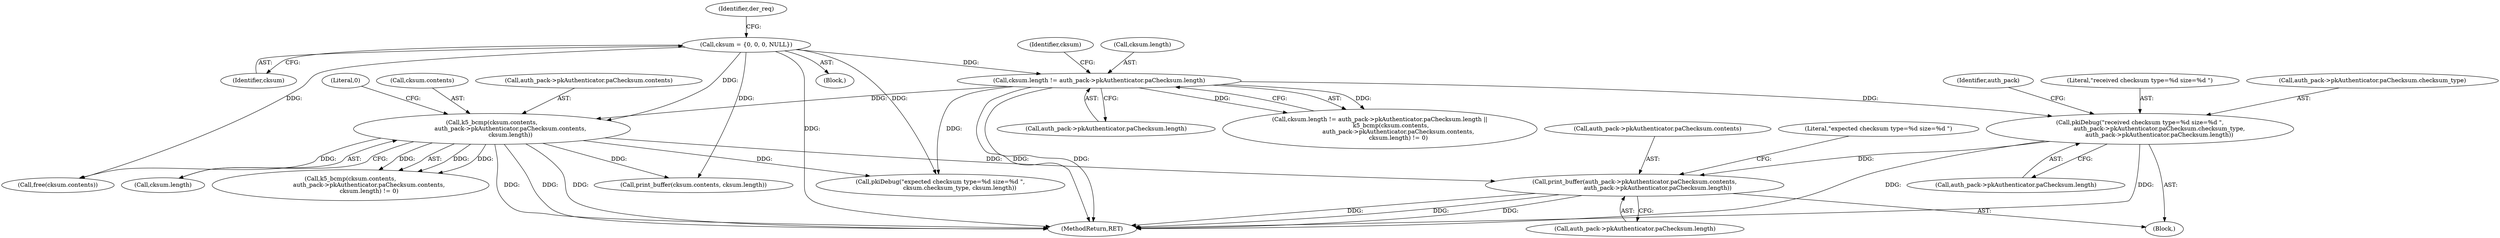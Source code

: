 digraph "0_krb5_e3b5a5e5267818c97750b266df50b6a3d4649604_1@pointer" {
"1000705" [label="(Call,print_buffer(auth_pack->pkAuthenticator.paChecksum.contents,\n                         auth_pack->pkAuthenticator.paChecksum.length))"];
"1000659" [label="(Call,k5_bcmp(cksum.contents,\n                    auth_pack->pkAuthenticator.paChecksum.contents,\n                    cksum.length))"];
"1000155" [label="(Call,cksum = {0, 0, 0, NULL})"];
"1000647" [label="(Call,cksum.length != auth_pack->pkAuthenticator.paChecksum.length)"];
"1000689" [label="(Call,pkiDebug(\"received checksum type=%d size=%d \",\n                     auth_pack->pkAuthenticator.paChecksum.checksum_type,\n                     auth_pack->pkAuthenticator.paChecksum.length))"];
"1000674" [label="(Block,)"];
"1000119" [label="(Block,)"];
"1000953" [label="(MethodReturn,RET)"];
"1000705" [label="(Call,print_buffer(auth_pack->pkAuthenticator.paChecksum.contents,\n                         auth_pack->pkAuthenticator.paChecksum.length))"];
"1000156" [label="(Identifier,cksum)"];
"1000651" [label="(Call,auth_pack->pkAuthenticator.paChecksum.length)"];
"1000673" [label="(Literal,0)"];
"1000706" [label="(Call,auth_pack->pkAuthenticator.paChecksum.contents)"];
"1000690" [label="(Literal,\"received checksum type=%d size=%d \")"];
"1000915" [label="(Call,free(cksum.contents))"];
"1000720" [label="(Call,pkiDebug(\"expected checksum type=%d size=%d \",\n                     cksum.checksum_type, cksum.length))"];
"1000155" [label="(Call,cksum = {0, 0, 0, NULL})"];
"1000646" [label="(Call,cksum.length != auth_pack->pkAuthenticator.paChecksum.length ||\n            k5_bcmp(cksum.contents,\n                    auth_pack->pkAuthenticator.paChecksum.contents,\n                    cksum.length) != 0)"];
"1000647" [label="(Call,cksum.length != auth_pack->pkAuthenticator.paChecksum.length)"];
"1000660" [label="(Call,cksum.contents)"];
"1000691" [label="(Call,auth_pack->pkAuthenticator.paChecksum.checksum_type)"];
"1000648" [label="(Call,cksum.length)"];
"1000713" [label="(Call,auth_pack->pkAuthenticator.paChecksum.length)"];
"1000698" [label="(Call,auth_pack->pkAuthenticator.paChecksum.length)"];
"1000670" [label="(Call,cksum.length)"];
"1000661" [label="(Identifier,cksum)"];
"1000159" [label="(Identifier,der_req)"];
"1000709" [label="(Identifier,auth_pack)"];
"1000689" [label="(Call,pkiDebug(\"received checksum type=%d size=%d \",\n                     auth_pack->pkAuthenticator.paChecksum.checksum_type,\n                     auth_pack->pkAuthenticator.paChecksum.length))"];
"1000658" [label="(Call,k5_bcmp(cksum.contents,\n                    auth_pack->pkAuthenticator.paChecksum.contents,\n                    cksum.length) != 0)"];
"1000721" [label="(Literal,\"expected checksum type=%d size=%d \")"];
"1000663" [label="(Call,auth_pack->pkAuthenticator.paChecksum.contents)"];
"1000728" [label="(Call,print_buffer(cksum.contents, cksum.length))"];
"1000659" [label="(Call,k5_bcmp(cksum.contents,\n                    auth_pack->pkAuthenticator.paChecksum.contents,\n                    cksum.length))"];
"1000705" -> "1000674"  [label="AST: "];
"1000705" -> "1000713"  [label="CFG: "];
"1000706" -> "1000705"  [label="AST: "];
"1000713" -> "1000705"  [label="AST: "];
"1000721" -> "1000705"  [label="CFG: "];
"1000705" -> "1000953"  [label="DDG: "];
"1000705" -> "1000953"  [label="DDG: "];
"1000705" -> "1000953"  [label="DDG: "];
"1000659" -> "1000705"  [label="DDG: "];
"1000689" -> "1000705"  [label="DDG: "];
"1000659" -> "1000658"  [label="AST: "];
"1000659" -> "1000670"  [label="CFG: "];
"1000660" -> "1000659"  [label="AST: "];
"1000663" -> "1000659"  [label="AST: "];
"1000670" -> "1000659"  [label="AST: "];
"1000673" -> "1000659"  [label="CFG: "];
"1000659" -> "1000953"  [label="DDG: "];
"1000659" -> "1000953"  [label="DDG: "];
"1000659" -> "1000953"  [label="DDG: "];
"1000659" -> "1000658"  [label="DDG: "];
"1000659" -> "1000658"  [label="DDG: "];
"1000659" -> "1000658"  [label="DDG: "];
"1000155" -> "1000659"  [label="DDG: "];
"1000647" -> "1000659"  [label="DDG: "];
"1000659" -> "1000720"  [label="DDG: "];
"1000659" -> "1000728"  [label="DDG: "];
"1000659" -> "1000915"  [label="DDG: "];
"1000155" -> "1000119"  [label="AST: "];
"1000155" -> "1000156"  [label="CFG: "];
"1000156" -> "1000155"  [label="AST: "];
"1000159" -> "1000155"  [label="CFG: "];
"1000155" -> "1000953"  [label="DDG: "];
"1000155" -> "1000647"  [label="DDG: "];
"1000155" -> "1000720"  [label="DDG: "];
"1000155" -> "1000728"  [label="DDG: "];
"1000155" -> "1000915"  [label="DDG: "];
"1000647" -> "1000646"  [label="AST: "];
"1000647" -> "1000651"  [label="CFG: "];
"1000648" -> "1000647"  [label="AST: "];
"1000651" -> "1000647"  [label="AST: "];
"1000661" -> "1000647"  [label="CFG: "];
"1000646" -> "1000647"  [label="CFG: "];
"1000647" -> "1000953"  [label="DDG: "];
"1000647" -> "1000953"  [label="DDG: "];
"1000647" -> "1000646"  [label="DDG: "];
"1000647" -> "1000646"  [label="DDG: "];
"1000647" -> "1000689"  [label="DDG: "];
"1000647" -> "1000720"  [label="DDG: "];
"1000689" -> "1000674"  [label="AST: "];
"1000689" -> "1000698"  [label="CFG: "];
"1000690" -> "1000689"  [label="AST: "];
"1000691" -> "1000689"  [label="AST: "];
"1000698" -> "1000689"  [label="AST: "];
"1000709" -> "1000689"  [label="CFG: "];
"1000689" -> "1000953"  [label="DDG: "];
"1000689" -> "1000953"  [label="DDG: "];
}
